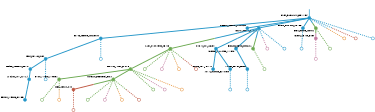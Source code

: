 strict digraph  {
graph[splines=false]; nodesep=0.7; rankdir=TB; ranksep=0.6; forcelabels=true; dpi=600; size=2.5;
0 [color="#2496c8ff", fillcolor="#2496c8ff", fixedsize=true, fontname=Lato, fontsize="12pt", height="0.25", label="", penwidth=3, shape=circle, style=filled, xlabel="GSC2_DAOA-AS1_COMMD7"];
4 [color="#2496c8ff", fillcolor="#2496c8ff", fixedsize=true, fontname=Lato, fontsize="12pt", height="0.25", label="", penwidth=3, shape=circle, style=filled, xlabel="BTNL8_LRRC25_KRTAP26-1"];
12 [color="#2496c8ff", fillcolor="#2496c8ff", fixedsize=true, fontname=Lato, fontsize="12pt", height="0.25", label="", penwidth=3, shape=circle, style=filled, xlabel=ZBTB17_ATP12A_KIAA1731];
14 [color="#2496c8ff", fillcolor="#2496c8ff", fixedsize=true, fontname=Lato, fontsize="12pt", height="0.25", label="", penwidth=3, shape=circle, style=filled, xlabel=TRA2A_THRSP_CMTM6];
17 [color="#2496c8ff", fillcolor="#2496c8ff", fixedsize=true, fontname=Lato, fontsize="12pt", height="0.25", label="", penwidth=3, shape=circle, style=filled, xlabel=PACS1_GALNTL6_KCNH3];
21 [color="#6aa84fff", fillcolor="#6aa84fff", fixedsize=true, fontname=Lato, fontsize="12pt", height="0.25", label="", penwidth=3, shape=circle, style=filled, xlabel=DDI1_PTPRG_ATP12A];
33 [color="#e69138ff", fillcolor="#e69138ff", fixedsize=true, fontname=Lato, fontsize="12pt", height="0.25", label="", penwidth=3, shape=circle, style=solid, xlabel=""];
38 [color="#be5742ff", fillcolor="#be5742ff", fixedsize=true, fontname=Lato, fontsize="12pt", height="0.25", label="", penwidth=3, shape=circle, style=solid, xlabel=""];
42 [color="#2496c8ff", fillcolor="#2496c8ff", fixedsize=true, fontname=Lato, fontsize="12pt", height="0.25", label="", penwidth=3, shape=circle, style=solid, xlabel=""];
1 [color="#2496c8ff", fillcolor="#2496c8ff", fixedsize=true, fontname=Lato, fontsize="12pt", height="0.25", label="", penwidth=3, shape=circle, style=filled, xlabel=LDB2_TRIM60_HIC2];
18 [color="#2496c8ff", fillcolor="#2496c8ff", fixedsize=true, fontname=Lato, fontsize="12pt", height="0.25", label="", penwidth=3, shape=circle, style=filled, xlabel=OR4E2_ADORA1_POMK];
43 [color="#2496c8ff", fillcolor="#2496c8ff", fixedsize=true, fontname=Lato, fontsize="12pt", height="0.25", label="", penwidth=3, shape=circle, style=solid, xlabel=""];
2 [color="#6aa84fff", fillcolor="#6aa84fff", fixedsize=true, fontname=Lato, fontsize="12pt", height="0.25", label="", penwidth=3, shape=circle, style=filled, xlabel=KARS_TMEM151B_LCN10];
6 [color="#6aa84fff", fillcolor="#6aa84fff", fixedsize=true, fontname=Lato, fontsize="12pt", height="0.25", label="", penwidth=3, shape=circle, style=filled, xlabel=BRMS1L_NACA_CNTN5];
22 [color="#6aa84fff", fillcolor="#6aa84fff", fixedsize=true, fontname=Lato, fontsize="12pt", height="0.25", label="", penwidth=3, shape=circle, style=solid, xlabel=""];
28 [color="#c27ba0ff", fillcolor="#c27ba0ff", fixedsize=true, fontname=Lato, fontsize="12pt", height="0.25", label="", penwidth=3, shape=circle, style=solid, xlabel=""];
34 [color="#e69138ff", fillcolor="#e69138ff", fixedsize=true, fontname=Lato, fontsize="12pt", height="0.25", label="", penwidth=3, shape=circle, style=solid, xlabel=""];
39 [color="#be5742ff", fillcolor="#be5742ff", fixedsize=true, fontname=Lato, fontsize="12pt", height="0.25", label="", penwidth=3, shape=circle, style=solid, xlabel=""];
3 [color="#2496c8ff", fillcolor="#2496c8ff", fixedsize=true, fontname=Lato, fontsize="12pt", height="0.25", label="", penwidth=3, shape=circle, style=filled, xlabel=MACF1_CCNT1_F2RL3];
44 [color="#2496c8ff", fillcolor="#2496c8ff", fixedsize=true, fontname=Lato, fontsize="12pt", height="0.25", label="", penwidth=3, shape=circle, style=solid, xlabel=""];
45 [color="#2496c8ff", fillcolor="#2496c8ff", fixedsize=true, fontname=Lato, fontsize="12pt", height="0.25", label="", penwidth=3, shape=circle, style=solid, xlabel=""];
5 [color="#2496c8ff", fillcolor="#2496c8ff", fixedsize=true, fontname=Lato, fontsize="12pt", height="0.25", label="", penwidth=3, shape=circle, style=filled, xlabel=HVCN1_HLX_AFAP1];
7 [color="#2496c8ff", fillcolor="#2496c8ff", fixedsize=true, fontname=Lato, fontsize="12pt", height="0.25", label="", penwidth=3, shape=circle, style=filled, xlabel=CHST8_SON_NRXN2];
10 [color="#2496c8ff", fillcolor="#2496c8ff", fixedsize=true, fontname=Lato, fontsize="12pt", height="0.25", label="", penwidth=3, shape=circle, style=filled, xlabel=NRXN1_PKD1L3_FAM118B];
16 [color="#6aa84fff", fillcolor="#6aa84fff", fixedsize=true, fontname=Lato, fontsize="12pt", height="0.25", label="", penwidth=3, shape=circle, style=filled, xlabel=BMP7_MYO10_MYO15A];
20 [color="#6aa84fff", fillcolor="#6aa84fff", fixedsize=true, fontname=Lato, fontsize="12pt", height="0.25", label="", penwidth=3, shape=circle, style=filled, xlabel=ST6GAL2_PCDHGC4_PTK6];
23 [color="#6aa84fff", fillcolor="#6aa84fff", fixedsize=true, fontname=Lato, fontsize="12pt", height="0.25", label="", penwidth=3, shape=circle, style=solid, xlabel=""];
29 [color="#c27ba0ff", fillcolor="#c27ba0ff", fixedsize=true, fontname=Lato, fontsize="12pt", height="0.25", label="", penwidth=3, shape=circle, style=solid, xlabel=""];
35 [color="#e69138ff", fillcolor="#e69138ff", fixedsize=true, fontname=Lato, fontsize="12pt", height="0.25", label="", penwidth=3, shape=circle, style=solid, xlabel=""];
8 [color="#2496c8ff", fillcolor="#2496c8ff", fixedsize=true, fontname=Lato, fontsize="12pt", height="0.25", label="", penwidth=3, shape=circle, style=filled, xlabel=PARD3B_KIAA1239_MMP19];
46 [color="#2496c8ff", fillcolor="#2496c8ff", fixedsize=true, fontname=Lato, fontsize="12pt", height="0.25", label="", penwidth=3, shape=circle, style=solid, xlabel=""];
11 [color="#6aa84fff", fillcolor="#6aa84fff", fixedsize=true, fontname=Lato, fontsize="12pt", height="0.25", label="", penwidth=3, shape=circle, style=filled, xlabel=DLGAP3_PEX10_GUCA1A];
24 [color="#6aa84fff", fillcolor="#6aa84fff", fixedsize=true, fontname=Lato, fontsize="12pt", height="0.25", label="", penwidth=3, shape=circle, style=solid, xlabel=""];
13 [color="#be5742ff", fillcolor="#be5742ff", fixedsize=true, fontname=Lato, fontsize="12pt", height="0.25", label="", penwidth=3, shape=circle, style=filled, xlabel=GET4_TESK1_TNR];
40 [color="#be5742ff", fillcolor="#be5742ff", fixedsize=true, fontname=Lato, fontsize="12pt", height="0.25", label="", penwidth=3, shape=circle, style=solid, xlabel=""];
30 [color="#c27ba0ff", fillcolor="#c27ba0ff", fixedsize=true, fontname=Lato, fontsize="12pt", height="0.25", label="", penwidth=3, shape=circle, style=solid, xlabel=""];
47 [color="#2496c8ff", fillcolor="#2496c8ff", fixedsize=true, fontname=Lato, fontsize="12pt", height="0.25", label="", penwidth=3, shape=circle, style=solid, xlabel=""];
15 [color="#2496c8ff", fillcolor="#2496c8ff", fixedsize=true, fontname=Lato, fontsize="12pt", height="0.25", label="", penwidth=3, shape=circle, style=filled, xlabel=ZNF469_A2M_LAMA4];
9 [color="#2496c8ff", fillcolor="#2496c8ff", fixedsize=true, fontname=Lato, fontsize="12pt", height="0.25", label="", penwidth=3, shape=circle, style=filled, xlabel=CELSR1_WDR33_PSMC5];
25 [color="#6aa84fff", fillcolor="#6aa84fff", fixedsize=true, fontname=Lato, fontsize="12pt", height="0.25", label="", penwidth=3, shape=circle, style=solid, xlabel=""];
36 [color="#e69138ff", fillcolor="#e69138ff", fixedsize=true, fontname=Lato, fontsize="12pt", height="0.25", label="", penwidth=3, shape=circle, style=solid, xlabel=""];
48 [color="#2496c8ff", fillcolor="#2496c8ff", fixedsize=true, fontname=Lato, fontsize="12pt", height="0.25", label="", penwidth=3, shape=circle, style=solid, xlabel=""];
19 [color="#c27ba0ff", fillcolor="#c27ba0ff", fixedsize=true, fontname=Lato, fontsize="12pt", height="0.25", label="", penwidth=3, shape=circle, style=filled, xlabel=FARP1_KCNH8_EXD2];
31 [color="#c27ba0ff", fillcolor="#c27ba0ff", fixedsize=true, fontname=Lato, fontsize="12pt", height="0.25", label="", penwidth=3, shape=circle, style=solid, xlabel=""];
26 [color="#6aa84fff", fillcolor="#6aa84fff", fixedsize=true, fontname=Lato, fontsize="12pt", height="0.25", label="", penwidth=3, shape=circle, style=solid, xlabel=""];
32 [color="#c27ba0ff", fillcolor="#c27ba0ff", fixedsize=true, fontname=Lato, fontsize="12pt", height="0.25", label="", penwidth=3, shape=circle, style=solid, xlabel=""];
37 [color="#e69138ff", fillcolor="#e69138ff", fixedsize=true, fontname=Lato, fontsize="12pt", height="0.25", label="", penwidth=3, shape=circle, style=solid, xlabel=""];
41 [color="#be5742ff", fillcolor="#be5742ff", fixedsize=true, fontname=Lato, fontsize="12pt", height="0.25", label="", penwidth=3, shape=circle, style=solid, xlabel=""];
27 [color="#6aa84fff", fillcolor="#6aa84fff", fixedsize=true, fontname=Lato, fontsize="12pt", height="0.25", label="", penwidth=3, shape=circle, style=solid, xlabel=""];
normal [label="", penwidth=3, style=invis, xlabel="GSC2_DAOA-AS1_COMMD7"];
0 -> 4  [arrowsize=0, color="#2496c8ff;0.5:#2496c8ff", minlen="2.0", penwidth="5.5", style=solid];
0 -> 12  [arrowsize=0, color="#2496c8ff;0.5:#2496c8ff", minlen="1.8000000715255737", penwidth="5.5", style=solid];
0 -> 14  [arrowsize=0, color="#2496c8ff;0.5:#2496c8ff", minlen="1.8000000715255737", penwidth="5.5", style=solid];
0 -> 17  [arrowsize=0, color="#2496c8ff;0.5:#2496c8ff", minlen="1.399999976158142", penwidth="5.5", style=solid];
0 -> 21  [arrowsize=0, color="#2496c8ff;0.5:#6aa84fff", minlen="1.0", penwidth="5.5", style=solid];
0 -> 33  [arrowsize=0, color="#2496c8ff;0.5:#e69138ff", minlen="2.0", penwidth=5, style=dashed];
0 -> 38  [arrowsize=0, color="#2496c8ff;0.5:#be5742ff", minlen="2.0", penwidth=5, style=dashed];
0 -> 42  [arrowsize=0, color="#2496c8ff;0.5:#2496c8ff", minlen="2.0", penwidth=5, style=dashed];
4 -> 1  [arrowsize=0, color="#2496c8ff;0.5:#2496c8ff", minlen="2.0", penwidth="5.5", style=solid];
4 -> 45  [arrowsize=0, color="#2496c8ff;0.5:#2496c8ff", minlen="2.0", penwidth=5, style=dashed];
14 -> 2  [arrowsize=0, color="#2496c8ff;0.5:#6aa84fff", minlen="2.0", penwidth="5.5", style=solid];
14 -> 5  [arrowsize=0, color="#2496c8ff;0.5:#2496c8ff", minlen="2.0", penwidth="5.5", style=solid];
14 -> 8  [arrowsize=0, color="#2496c8ff;0.5:#2496c8ff", minlen="2.0", penwidth="5.5", style=solid];
14 -> 11  [arrowsize=0, color="#2496c8ff;0.5:#6aa84fff", minlen="2.0", penwidth="5.5", style=solid];
14 -> 30  [arrowsize=0, color="#2496c8ff;0.5:#c27ba0ff", minlen="2.0", penwidth=5, style=dashed];
14 -> 47  [arrowsize=0, color="#2496c8ff;0.5:#2496c8ff", minlen="2.0", penwidth=5, style=dashed];
17 -> 48  [arrowsize=0, color="#2496c8ff;0.5:#2496c8ff", minlen="2.0", penwidth=5, style=dashed];
21 -> 19  [arrowsize=0, color="#6aa84fff;0.5:#c27ba0ff", minlen="1.399999976158142", penwidth="5.5", style=solid];
21 -> 27  [arrowsize=0, color="#6aa84fff;0.5:#6aa84fff", minlen="2.0", penwidth=5, style=dashed];
1 -> 18  [arrowsize=0, color="#2496c8ff;0.5:#2496c8ff", minlen="1.399999976158142", penwidth="5.5", style=solid];
1 -> 43  [arrowsize=0, color="#2496c8ff;0.5:#2496c8ff", minlen="2.0", penwidth=5, style=dashed];
18 -> 15  [arrowsize=0, color="#2496c8ff;0.5:#2496c8ff", minlen="1.600000023841858", penwidth="5.5", style=solid];
2 -> 6  [arrowsize=0, color="#6aa84fff;0.5:#6aa84fff", minlen="2.0", penwidth="5.5", style=solid];
2 -> 22  [arrowsize=0, color="#6aa84fff;0.5:#6aa84fff", minlen="2.0", penwidth=5, style=dashed];
2 -> 28  [arrowsize=0, color="#6aa84fff;0.5:#c27ba0ff", minlen="2.0", penwidth=5, style=dashed];
2 -> 34  [arrowsize=0, color="#6aa84fff;0.5:#e69138ff", minlen="2.0", penwidth=5, style=dashed];
2 -> 39  [arrowsize=0, color="#6aa84fff;0.5:#be5742ff", minlen="2.0", penwidth=5, style=dashed];
6 -> 16  [arrowsize=0, color="#6aa84fff;0.5:#6aa84fff", minlen="1.600000023841858", penwidth="5.5", style=solid];
6 -> 20  [arrowsize=0, color="#6aa84fff;0.5:#6aa84fff", minlen="1.1999999284744263", penwidth="5.5", style=solid];
6 -> 23  [arrowsize=0, color="#6aa84fff;0.5:#6aa84fff", minlen="2.0", penwidth=5, style=dashed];
6 -> 29  [arrowsize=0, color="#6aa84fff;0.5:#c27ba0ff", minlen="2.0", penwidth=5, style=dashed];
6 -> 35  [arrowsize=0, color="#6aa84fff;0.5:#e69138ff", minlen="2.0", penwidth=5, style=dashed];
3 -> 44  [arrowsize=0, color="#2496c8ff;0.5:#2496c8ff", minlen="2.0", penwidth=5, style=dashed];
5 -> 7  [arrowsize=0, color="#2496c8ff;0.5:#2496c8ff", minlen="2.0", penwidth="5.5", style=solid];
5 -> 10  [arrowsize=0, color="#2496c8ff;0.5:#2496c8ff", minlen="2.0", penwidth="5.5", style=solid];
10 -> 46  [arrowsize=0, color="#2496c8ff;0.5:#2496c8ff", minlen="2.0", penwidth=5, style=dashed];
16 -> 25  [arrowsize=0, color="#6aa84fff;0.5:#6aa84fff", minlen="2.0", penwidth=5, style=dashed];
16 -> 36  [arrowsize=0, color="#6aa84fff;0.5:#e69138ff", minlen="2.0", penwidth=5, style=dashed];
20 -> 13  [arrowsize=0, color="#6aa84fff;0.5:#be5742ff", minlen="1.8000000715255737", penwidth="5.5", style=solid];
20 -> 26  [arrowsize=0, color="#6aa84fff;0.5:#6aa84fff", minlen="2.0", penwidth=5, style=dashed];
20 -> 32  [arrowsize=0, color="#6aa84fff;0.5:#c27ba0ff", minlen="2.0", penwidth=5, style=dashed];
20 -> 37  [arrowsize=0, color="#6aa84fff;0.5:#e69138ff", minlen="2.0", penwidth=5, style=dashed];
20 -> 41  [arrowsize=0, color="#6aa84fff;0.5:#be5742ff", minlen="2.0", penwidth=5, style=dashed];
8 -> 3  [arrowsize=0, color="#2496c8ff;0.5:#2496c8ff", minlen="2.0", penwidth="5.5", style=solid];
11 -> 24  [arrowsize=0, color="#6aa84fff;0.5:#6aa84fff", minlen="2.0", penwidth=5, style=dashed];
13 -> 40  [arrowsize=0, color="#be5742ff;0.5:#be5742ff", minlen="2.0", penwidth=5, style=dashed];
15 -> 9  [arrowsize=0, color="#2496c8ff;0.5:#2496c8ff", minlen="2.0", penwidth="5.5", style=solid];
19 -> 31  [arrowsize=0, color="#c27ba0ff;0.5:#c27ba0ff", minlen="2.0", penwidth=5, style=dashed];
normal -> 0  [arrowsize=0, color="#2496c8ff", label="", penwidth=4, style=solid];
}
